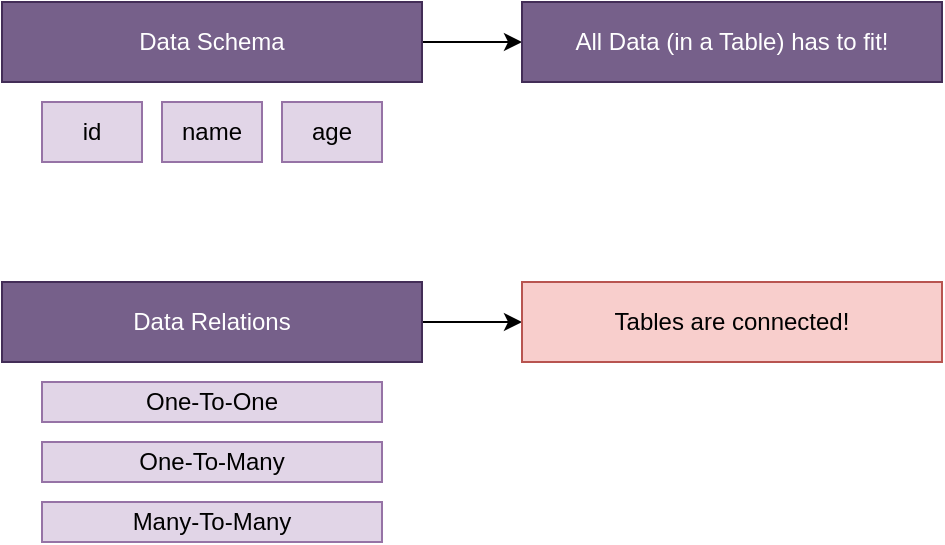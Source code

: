 <mxfile version="22.1.16" type="device">
  <diagram name="Page-1" id="bqI-MZ1m4osqprcRlUwq">
    <mxGraphModel dx="1084" dy="1184" grid="1" gridSize="10" guides="1" tooltips="1" connect="1" arrows="1" fold="1" page="1" pageScale="1" pageWidth="850" pageHeight="1100" math="0" shadow="0">
      <root>
        <mxCell id="0" />
        <mxCell id="1" parent="0" />
        <mxCell id="XL0xA0le4rAwl1IBL3_l-13" style="edgeStyle=orthogonalEdgeStyle;rounded=0;orthogonalLoop=1;jettySize=auto;html=1;" edge="1" parent="1" source="XL0xA0le4rAwl1IBL3_l-1" target="XL0xA0le4rAwl1IBL3_l-3">
          <mxGeometry relative="1" as="geometry" />
        </mxCell>
        <mxCell id="XL0xA0le4rAwl1IBL3_l-1" value="Data Schema" style="rounded=0;whiteSpace=wrap;html=1;fillColor=#76608a;fontColor=#ffffff;strokeColor=#432D57;" vertex="1" parent="1">
          <mxGeometry x="200" y="350" width="210" height="40" as="geometry" />
        </mxCell>
        <mxCell id="XL0xA0le4rAwl1IBL3_l-3" value="All Data (in a Table) has to fit!" style="rounded=0;whiteSpace=wrap;html=1;fillColor=#76608a;fontColor=#ffffff;strokeColor=#432D57;" vertex="1" parent="1">
          <mxGeometry x="460" y="350" width="210" height="40" as="geometry" />
        </mxCell>
        <mxCell id="XL0xA0le4rAwl1IBL3_l-14" value="id" style="rounded=0;whiteSpace=wrap;html=1;fillColor=#e1d5e7;strokeColor=#9673a6;" vertex="1" parent="1">
          <mxGeometry x="220" y="400" width="50" height="30" as="geometry" />
        </mxCell>
        <mxCell id="XL0xA0le4rAwl1IBL3_l-15" value="name" style="rounded=0;whiteSpace=wrap;html=1;fillColor=#e1d5e7;strokeColor=#9673a6;" vertex="1" parent="1">
          <mxGeometry x="280" y="400" width="50" height="30" as="geometry" />
        </mxCell>
        <mxCell id="XL0xA0le4rAwl1IBL3_l-16" value="age" style="rounded=0;whiteSpace=wrap;html=1;fillColor=#e1d5e7;strokeColor=#9673a6;" vertex="1" parent="1">
          <mxGeometry x="340" y="400" width="50" height="30" as="geometry" />
        </mxCell>
        <mxCell id="XL0xA0le4rAwl1IBL3_l-17" style="edgeStyle=orthogonalEdgeStyle;rounded=0;orthogonalLoop=1;jettySize=auto;html=1;" edge="1" parent="1" source="XL0xA0le4rAwl1IBL3_l-18" target="XL0xA0le4rAwl1IBL3_l-19">
          <mxGeometry relative="1" as="geometry" />
        </mxCell>
        <mxCell id="XL0xA0le4rAwl1IBL3_l-18" value="Data Relations" style="rounded=0;whiteSpace=wrap;html=1;fillColor=#76608a;fontColor=#ffffff;strokeColor=#432D57;" vertex="1" parent="1">
          <mxGeometry x="200" y="490" width="210" height="40" as="geometry" />
        </mxCell>
        <mxCell id="XL0xA0le4rAwl1IBL3_l-19" value="Tables are connected!" style="rounded=0;whiteSpace=wrap;html=1;fillColor=#f8cecc;strokeColor=#b85450;" vertex="1" parent="1">
          <mxGeometry x="460" y="490" width="210" height="40" as="geometry" />
        </mxCell>
        <mxCell id="XL0xA0le4rAwl1IBL3_l-20" value="One-To-One" style="rounded=0;whiteSpace=wrap;html=1;fillColor=#e1d5e7;strokeColor=#9673a6;" vertex="1" parent="1">
          <mxGeometry x="220" y="540" width="170" height="20" as="geometry" />
        </mxCell>
        <mxCell id="XL0xA0le4rAwl1IBL3_l-23" value="Many-To-Many" style="rounded=0;whiteSpace=wrap;html=1;fillColor=#e1d5e7;strokeColor=#9673a6;" vertex="1" parent="1">
          <mxGeometry x="220" y="600" width="170" height="20" as="geometry" />
        </mxCell>
        <mxCell id="XL0xA0le4rAwl1IBL3_l-24" value="One-To-Many" style="rounded=0;whiteSpace=wrap;html=1;fillColor=#e1d5e7;strokeColor=#9673a6;" vertex="1" parent="1">
          <mxGeometry x="220" y="570" width="170" height="20" as="geometry" />
        </mxCell>
      </root>
    </mxGraphModel>
  </diagram>
</mxfile>
